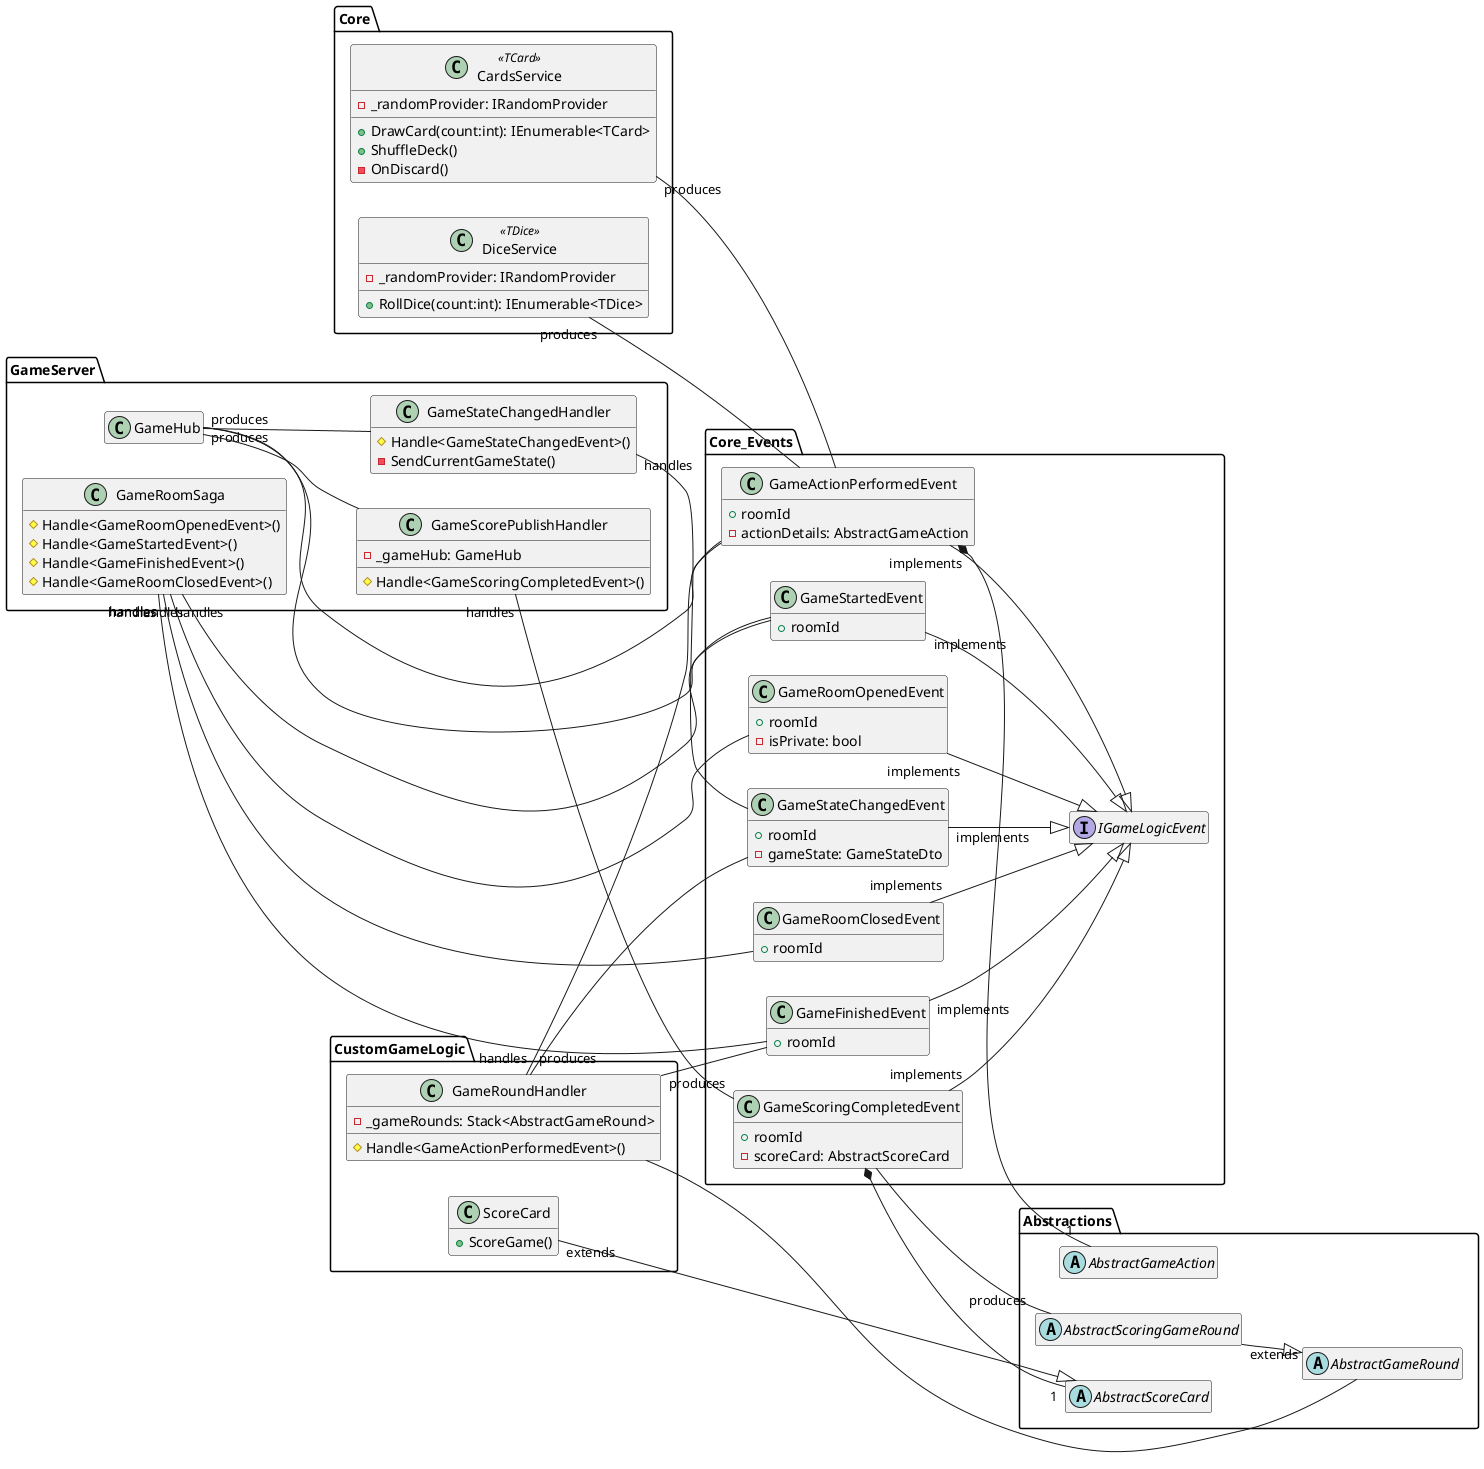 @startuml "Events"

hide empty members
left to right direction

' Core
package Core {
    class CardsService<<TCard>> {
        -_randomProvider: IRandomProvider
        +DrawCard(count:int): IEnumerable<TCard>
        +ShuffleDeck()
        -OnDiscard()
    }

    class DiceService<<TDice>> {
        -_randomProvider: IRandomProvider
        +RollDice(count:int): IEnumerable<TDice>
    }
}

' Abstractions
package Abstractions {
    abstract AbstractScoreCard
    abstract AbstractGameAction
    abstract AbstractGameRound
    abstract AbstractScoringGameRound
    AbstractScoringGameRound "extends" --|> AbstractGameRound
}

' GameServer
package GameServer{
    class GameHub
}



' ==============
'     Events
' ==============

!procedure newGameLogicEvent($eventName)
    $eventName "implements" --|> IGameLogicEvent
    class $eventName {
        +roomId
    }
!endprocedure

!procedure newEventHandler($handlerName, $eventName)
    $handlerName "handles" -- $eventName
    class $handlerName {
        #Handle<$eventName>()
    }
!endprocedure

package "Core_Events" {
    interface IGameLogicEvent

    ' Game Created
    newGameLogicEvent(GameRoomOpenedEvent)
    class GameRoomOpenedEvent {
        -isPrivate: bool
    }

    ' Game Started
    newGameLogicEvent(GameStartedEvent)
    class GameStartedEvent {

    }
    GameHub "produces" -- GameStartedEvent

    ' Game Action Performed
    newGameLogicEvent(GameActionPerformedEvent)
    class GameActionPerformedEvent {
        -actionDetails: AbstractGameAction
    }
    CardsService "produces" -- GameActionPerformedEvent
    DiceService "produces" -- GameActionPerformedEvent
    GameHub "produces" -- GameActionPerformedEvent
    GameActionPerformedEvent *-- "1" AbstractGameAction

    ' Game State Changed
    newGameLogicEvent(GameStateChangedEvent)
    class GameStateChangedEvent {
        -gameState: GameStateDto
    }

    ' Game Finished
    newGameLogicEvent(GameFinishedEvent)
    class GameFinishedEvent {

    }

    ' Game Scoring Completed
    newGameLogicEvent(GameScoringCompletedEvent)
    class GameScoringCompletedEvent {
        -scoreCard: AbstractScoreCard
    }
    GameScoringCompletedEvent *-- "1" AbstractScoreCard
    AbstractScoringGameRound "produces" -- GameScoringCompletedEvent

    ' Game Destroyed
    newGameLogicEvent(GameRoomClosedEvent)
    class GameRoomClosedEvent {

    }
}

package GameServer {
    newEventHandler(GameRoomSaga, GameRoomOpenedEvent)
    newEventHandler(GameRoomSaga, GameStartedEvent)
    newEventHandler(GameRoomSaga, GameFinishedEvent)
    newEventHandler(GameRoomSaga, GameRoomClosedEvent)
    class GameRoomSaga {

    }

    newEventHandler(GameStateChangedHandler, GameStateChangedEvent)
    class GameStateChangedHandler {
        -SendCurrentGameState()
    }
    GameStateChangedHandler -u- GameHub

    newEventHandler(GameScorePublishHandler, GameScoringCompletedEvent)
    class GameScorePublishHandler {
        -_gameHub: GameHub
    }
    GameScorePublishHandler -u- GameHub
}

' CustomGameLogic
package CustomGameLogic{
    newEventHandler(GameRoundHandler, GameActionPerformedEvent)
    class GameRoundHandler {
        -_gameRounds: Stack<AbstractGameRound>
    }
    GameRoundHandler -- AbstractGameRound
    GameRoundHandler "produces" -- GameStateChangedEvent
    GameRoundHandler "produces" -- GameFinishedEvent

    class ScoreCard {
        +ScoreGame()
    }
    ScoreCard "extends" --|> AbstractScoreCard
}

' hide Core
' hide Abstractions

@enduml
